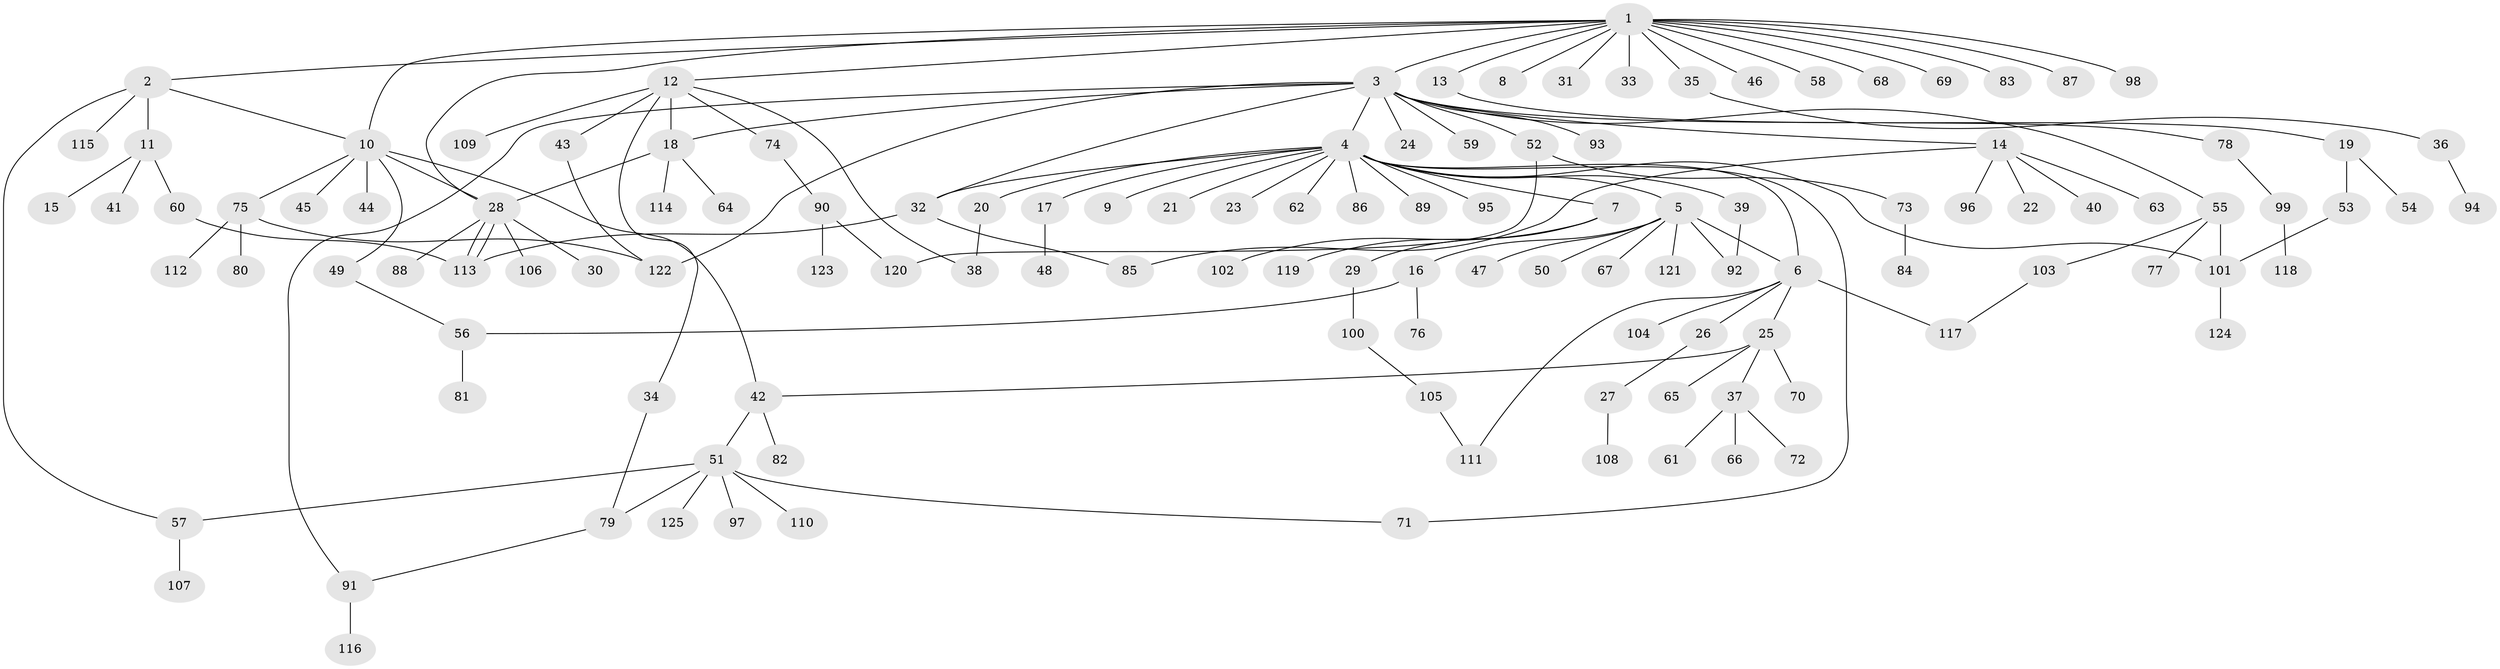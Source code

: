// Generated by graph-tools (version 1.1) at 2025/47/03/09/25 04:47:33]
// undirected, 125 vertices, 149 edges
graph export_dot {
graph [start="1"]
  node [color=gray90,style=filled];
  1;
  2;
  3;
  4;
  5;
  6;
  7;
  8;
  9;
  10;
  11;
  12;
  13;
  14;
  15;
  16;
  17;
  18;
  19;
  20;
  21;
  22;
  23;
  24;
  25;
  26;
  27;
  28;
  29;
  30;
  31;
  32;
  33;
  34;
  35;
  36;
  37;
  38;
  39;
  40;
  41;
  42;
  43;
  44;
  45;
  46;
  47;
  48;
  49;
  50;
  51;
  52;
  53;
  54;
  55;
  56;
  57;
  58;
  59;
  60;
  61;
  62;
  63;
  64;
  65;
  66;
  67;
  68;
  69;
  70;
  71;
  72;
  73;
  74;
  75;
  76;
  77;
  78;
  79;
  80;
  81;
  82;
  83;
  84;
  85;
  86;
  87;
  88;
  89;
  90;
  91;
  92;
  93;
  94;
  95;
  96;
  97;
  98;
  99;
  100;
  101;
  102;
  103;
  104;
  105;
  106;
  107;
  108;
  109;
  110;
  111;
  112;
  113;
  114;
  115;
  116;
  117;
  118;
  119;
  120;
  121;
  122;
  123;
  124;
  125;
  1 -- 2;
  1 -- 3;
  1 -- 8;
  1 -- 10;
  1 -- 12;
  1 -- 13;
  1 -- 28;
  1 -- 31;
  1 -- 33;
  1 -- 35;
  1 -- 46;
  1 -- 58;
  1 -- 68;
  1 -- 69;
  1 -- 83;
  1 -- 87;
  1 -- 98;
  2 -- 10;
  2 -- 11;
  2 -- 57;
  2 -- 115;
  3 -- 4;
  3 -- 14;
  3 -- 18;
  3 -- 24;
  3 -- 32;
  3 -- 52;
  3 -- 55;
  3 -- 59;
  3 -- 78;
  3 -- 91;
  3 -- 93;
  3 -- 122;
  4 -- 5;
  4 -- 6;
  4 -- 7;
  4 -- 9;
  4 -- 17;
  4 -- 20;
  4 -- 21;
  4 -- 23;
  4 -- 32;
  4 -- 39;
  4 -- 62;
  4 -- 71;
  4 -- 86;
  4 -- 89;
  4 -- 95;
  4 -- 101;
  5 -- 6;
  5 -- 16;
  5 -- 47;
  5 -- 50;
  5 -- 67;
  5 -- 92;
  5 -- 121;
  6 -- 25;
  6 -- 26;
  6 -- 104;
  6 -- 111;
  6 -- 117;
  7 -- 29;
  7 -- 102;
  7 -- 119;
  10 -- 28;
  10 -- 42;
  10 -- 44;
  10 -- 45;
  10 -- 49;
  10 -- 75;
  11 -- 15;
  11 -- 41;
  11 -- 60;
  12 -- 18;
  12 -- 34;
  12 -- 38;
  12 -- 43;
  12 -- 74;
  12 -- 109;
  13 -- 19;
  14 -- 22;
  14 -- 40;
  14 -- 63;
  14 -- 85;
  14 -- 96;
  16 -- 56;
  16 -- 76;
  17 -- 48;
  18 -- 28;
  18 -- 64;
  18 -- 114;
  19 -- 53;
  19 -- 54;
  20 -- 38;
  25 -- 37;
  25 -- 42;
  25 -- 65;
  25 -- 70;
  26 -- 27;
  27 -- 108;
  28 -- 30;
  28 -- 88;
  28 -- 106;
  28 -- 113;
  28 -- 113;
  29 -- 100;
  32 -- 85;
  32 -- 113;
  34 -- 79;
  35 -- 36;
  36 -- 94;
  37 -- 61;
  37 -- 66;
  37 -- 72;
  39 -- 92;
  42 -- 51;
  42 -- 82;
  43 -- 122;
  49 -- 56;
  51 -- 57;
  51 -- 71;
  51 -- 79;
  51 -- 97;
  51 -- 110;
  51 -- 125;
  52 -- 73;
  52 -- 120;
  53 -- 101;
  55 -- 77;
  55 -- 101;
  55 -- 103;
  56 -- 81;
  57 -- 107;
  60 -- 113;
  73 -- 84;
  74 -- 90;
  75 -- 80;
  75 -- 112;
  75 -- 122;
  78 -- 99;
  79 -- 91;
  90 -- 120;
  90 -- 123;
  91 -- 116;
  99 -- 118;
  100 -- 105;
  101 -- 124;
  103 -- 117;
  105 -- 111;
}
